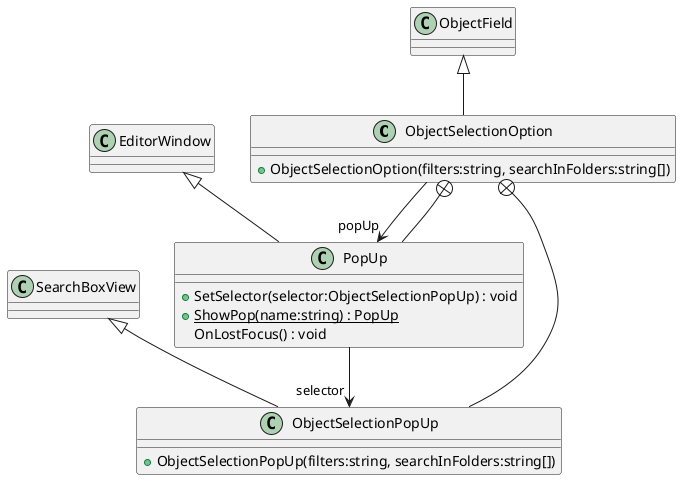 @startuml
class ObjectSelectionOption {
    + ObjectSelectionOption(filters:string, searchInFolders:string[])
}
class PopUp {
    + SetSelector(selector:ObjectSelectionPopUp) : void
    + {static} ShowPop(name:string) : PopUp
    OnLostFocus() : void
}
class ObjectSelectionPopUp {
    + ObjectSelectionPopUp(filters:string, searchInFolders:string[])
}
ObjectField <|-- ObjectSelectionOption
ObjectSelectionOption --> "popUp" PopUp
ObjectSelectionOption +-- PopUp
EditorWindow <|-- PopUp
PopUp --> "selector" ObjectSelectionPopUp
ObjectSelectionOption +-- ObjectSelectionPopUp
SearchBoxView <|-- ObjectSelectionPopUp
@enduml
